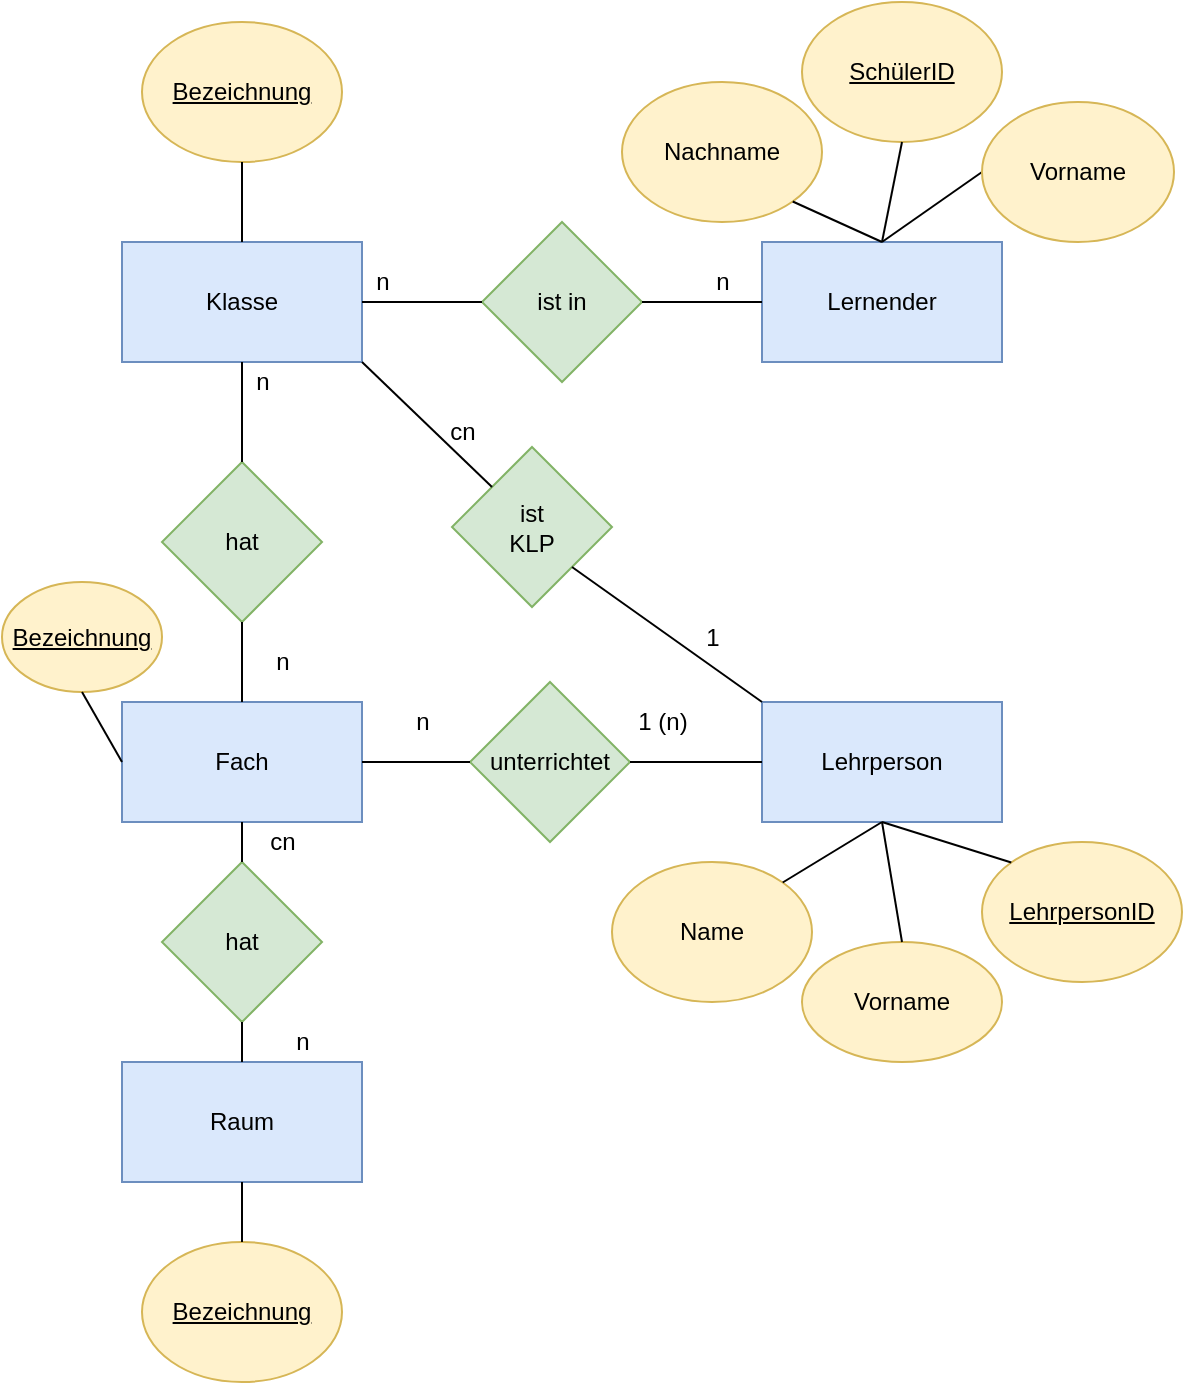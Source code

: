 <mxfile version="20.3.0" type="device"><diagram id="6oX-HaQ5nXCLWIM5dqBb" name="Seite-1"><mxGraphModel dx="1645" dy="1049" grid="1" gridSize="10" guides="1" tooltips="1" connect="1" arrows="1" fold="1" page="1" pageScale="1" pageWidth="827" pageHeight="1169" math="0" shadow="0"><root><mxCell id="0"/><mxCell id="1" parent="0"/><mxCell id="7ZDJA-b6hAAY3uudzEZj-1" value="Lehrperson" style="rounded=0;whiteSpace=wrap;html=1;fillColor=#dae8fc;strokeColor=#6c8ebf;" parent="1" vertex="1"><mxGeometry x="380" y="640" width="120" height="60" as="geometry"/></mxCell><mxCell id="7ZDJA-b6hAAY3uudzEZj-2" value="Klasse" style="rounded=0;whiteSpace=wrap;html=1;fillColor=#dae8fc;strokeColor=#6c8ebf;" parent="1" vertex="1"><mxGeometry x="60" y="410" width="120" height="60" as="geometry"/></mxCell><mxCell id="7ZDJA-b6hAAY3uudzEZj-3" value="Lernender" style="rounded=0;whiteSpace=wrap;html=1;fillColor=#dae8fc;strokeColor=#6c8ebf;" parent="1" vertex="1"><mxGeometry x="380" y="410" width="120" height="60" as="geometry"/></mxCell><mxCell id="7ZDJA-b6hAAY3uudzEZj-4" value="Fach" style="rounded=0;whiteSpace=wrap;html=1;fillColor=#dae8fc;strokeColor=#6c8ebf;" parent="1" vertex="1"><mxGeometry x="60" y="640" width="120" height="60" as="geometry"/></mxCell><mxCell id="7ZDJA-b6hAAY3uudzEZj-5" value="Raum" style="rounded=0;whiteSpace=wrap;html=1;fillColor=#dae8fc;strokeColor=#6c8ebf;" parent="1" vertex="1"><mxGeometry x="60" y="820" width="120" height="60" as="geometry"/></mxCell><mxCell id="7ZDJA-b6hAAY3uudzEZj-6" value="ist in" style="rhombus;whiteSpace=wrap;html=1;fillColor=#d5e8d4;strokeColor=#82b366;" parent="1" vertex="1"><mxGeometry x="240" y="400" width="80" height="80" as="geometry"/></mxCell><mxCell id="7ZDJA-b6hAAY3uudzEZj-7" value="hat" style="rhombus;whiteSpace=wrap;html=1;fillColor=#d5e8d4;strokeColor=#82b366;" parent="1" vertex="1"><mxGeometry x="80" y="720" width="80" height="80" as="geometry"/></mxCell><mxCell id="7ZDJA-b6hAAY3uudzEZj-9" value="hat" style="rhombus;whiteSpace=wrap;html=1;fillColor=#d5e8d4;strokeColor=#82b366;" parent="1" vertex="1"><mxGeometry x="80" y="520" width="80" height="80" as="geometry"/></mxCell><mxCell id="7ZDJA-b6hAAY3uudzEZj-10" value="" style="endArrow=none;html=1;rounded=0;exitX=0.5;exitY=0;exitDx=0;exitDy=0;entryX=0.5;entryY=1;entryDx=0;entryDy=0;" parent="1" source="7ZDJA-b6hAAY3uudzEZj-7" edge="1" target="7ZDJA-b6hAAY3uudzEZj-4"><mxGeometry width="50" height="50" relative="1" as="geometry"><mxPoint x="390" y="490" as="sourcePoint"/><mxPoint x="500" y="440" as="targetPoint"/></mxGeometry></mxCell><mxCell id="7ZDJA-b6hAAY3uudzEZj-11" value="" style="endArrow=none;html=1;rounded=0;exitX=1;exitY=0.5;exitDx=0;exitDy=0;" parent="1" source="7ZDJA-b6hAAY3uudzEZj-6" edge="1"><mxGeometry width="50" height="50" relative="1" as="geometry"><mxPoint x="390" y="490" as="sourcePoint"/><mxPoint x="380" y="440" as="targetPoint"/></mxGeometry></mxCell><mxCell id="7ZDJA-b6hAAY3uudzEZj-14" value="" style="endArrow=none;html=1;rounded=0;entryX=0.5;entryY=1;entryDx=0;entryDy=0;exitX=0.5;exitY=0;exitDx=0;exitDy=0;" parent="1" source="7ZDJA-b6hAAY3uudzEZj-5" target="7ZDJA-b6hAAY3uudzEZj-7" edge="1"><mxGeometry width="50" height="50" relative="1" as="geometry"><mxPoint x="390" y="490" as="sourcePoint"/><mxPoint x="440" y="440" as="targetPoint"/></mxGeometry></mxCell><mxCell id="7ZDJA-b6hAAY3uudzEZj-16" value="" style="endArrow=none;html=1;rounded=0;exitX=1;exitY=0.5;exitDx=0;exitDy=0;entryX=0;entryY=0.5;entryDx=0;entryDy=0;" parent="1" source="7ZDJA-b6hAAY3uudzEZj-2" target="7ZDJA-b6hAAY3uudzEZj-6" edge="1"><mxGeometry width="50" height="50" relative="1" as="geometry"><mxPoint x="390" y="490" as="sourcePoint"/><mxPoint x="440" y="440" as="targetPoint"/></mxGeometry></mxCell><mxCell id="7ZDJA-b6hAAY3uudzEZj-17" value="" style="endArrow=none;html=1;rounded=0;exitX=0.5;exitY=0;exitDx=0;exitDy=0;entryX=0.5;entryY=1;entryDx=0;entryDy=0;" parent="1" source="7ZDJA-b6hAAY3uudzEZj-9" target="7ZDJA-b6hAAY3uudzEZj-2" edge="1"><mxGeometry width="50" height="50" relative="1" as="geometry"><mxPoint x="390" y="490" as="sourcePoint"/><mxPoint x="440" y="440" as="targetPoint"/></mxGeometry></mxCell><mxCell id="7ZDJA-b6hAAY3uudzEZj-18" value="" style="endArrow=none;html=1;rounded=0;exitX=0.5;exitY=0;exitDx=0;exitDy=0;entryX=0.5;entryY=1;entryDx=0;entryDy=0;" parent="1" source="7ZDJA-b6hAAY3uudzEZj-4" target="7ZDJA-b6hAAY3uudzEZj-9" edge="1"><mxGeometry width="50" height="50" relative="1" as="geometry"><mxPoint x="390" y="490" as="sourcePoint"/><mxPoint x="440" y="440" as="targetPoint"/></mxGeometry></mxCell><mxCell id="7APDpJW35r4YruFm2-pz-1" value="&lt;u&gt;LehrpersonID&lt;/u&gt;" style="ellipse;whiteSpace=wrap;html=1;fillColor=#fff2cc;strokeColor=#d6b656;" parent="1" vertex="1"><mxGeometry x="490" y="710" width="100" height="70" as="geometry"/></mxCell><mxCell id="7APDpJW35r4YruFm2-pz-2" value="Name" style="ellipse;whiteSpace=wrap;html=1;fillColor=#fff2cc;strokeColor=#d6b656;" parent="1" vertex="1"><mxGeometry x="305" y="720" width="100" height="70" as="geometry"/></mxCell><mxCell id="7APDpJW35r4YruFm2-pz-4" value="&lt;u&gt;Bezeichnung&lt;br&gt;&lt;/u&gt;" style="ellipse;whiteSpace=wrap;html=1;fillColor=#fff2cc;strokeColor=#d6b656;" parent="1" vertex="1"><mxGeometry x="70" y="300" width="100" height="70" as="geometry"/></mxCell><mxCell id="7APDpJW35r4YruFm2-pz-5" value="&lt;u&gt;Bezeichnung&lt;/u&gt;" style="ellipse;whiteSpace=wrap;html=1;fillColor=#fff2cc;strokeColor=#d6b656;" parent="1" vertex="1"><mxGeometry x="70" y="910" width="100" height="70" as="geometry"/></mxCell><mxCell id="7APDpJW35r4YruFm2-pz-7" value="&lt;u&gt;Bezeichnung&lt;/u&gt;" style="ellipse;whiteSpace=wrap;html=1;fillColor=#fff2cc;strokeColor=#d6b656;" parent="1" vertex="1"><mxGeometry y="580" width="80" height="55" as="geometry"/></mxCell><mxCell id="7APDpJW35r4YruFm2-pz-8" value="Nachname" style="ellipse;whiteSpace=wrap;html=1;fillColor=#fff2cc;strokeColor=#d6b656;" parent="1" vertex="1"><mxGeometry x="310" y="330" width="100" height="70" as="geometry"/></mxCell><mxCell id="7APDpJW35r4YruFm2-pz-10" value="&lt;u&gt;SchülerID&lt;/u&gt;" style="ellipse;whiteSpace=wrap;html=1;fillColor=#fff2cc;strokeColor=#d6b656;" parent="1" vertex="1"><mxGeometry x="400" y="290" width="100" height="70" as="geometry"/></mxCell><mxCell id="7APDpJW35r4YruFm2-pz-11" style="edgeStyle=orthogonalEdgeStyle;rounded=0;orthogonalLoop=1;jettySize=auto;html=1;exitX=0.5;exitY=1;exitDx=0;exitDy=0;" parent="1" source="7APDpJW35r4YruFm2-pz-8" target="7APDpJW35r4YruFm2-pz-8" edge="1"><mxGeometry relative="1" as="geometry"/></mxCell><mxCell id="7APDpJW35r4YruFm2-pz-12" value="" style="endArrow=none;html=1;rounded=0;exitX=0;exitY=0.5;exitDx=0;exitDy=0;entryX=0.5;entryY=1;entryDx=0;entryDy=0;" parent="1" source="7ZDJA-b6hAAY3uudzEZj-4" target="7APDpJW35r4YruFm2-pz-7" edge="1"><mxGeometry width="50" height="50" relative="1" as="geometry"><mxPoint x="390" y="600" as="sourcePoint"/><mxPoint x="40" y="670" as="targetPoint"/></mxGeometry></mxCell><mxCell id="7APDpJW35r4YruFm2-pz-13" value="" style="endArrow=none;html=1;rounded=0;entryX=0.5;entryY=1;entryDx=0;entryDy=0;exitX=0.5;exitY=0;exitDx=0;exitDy=0;" parent="1" source="7APDpJW35r4YruFm2-pz-5" target="7ZDJA-b6hAAY3uudzEZj-5" edge="1"><mxGeometry width="50" height="50" relative="1" as="geometry"><mxPoint x="115" y="910" as="sourcePoint"/><mxPoint x="440" y="550" as="targetPoint"/></mxGeometry></mxCell><mxCell id="7APDpJW35r4YruFm2-pz-14" value="" style="endArrow=none;html=1;rounded=0;entryX=0.5;entryY=1;entryDx=0;entryDy=0;exitX=0.5;exitY=0;exitDx=0;exitDy=0;" parent="1" source="7ZDJA-b6hAAY3uudzEZj-2" target="7APDpJW35r4YruFm2-pz-4" edge="1"><mxGeometry width="50" height="50" relative="1" as="geometry"><mxPoint x="390" y="600" as="sourcePoint"/><mxPoint x="440" y="550" as="targetPoint"/></mxGeometry></mxCell><mxCell id="7APDpJW35r4YruFm2-pz-16" value="" style="endArrow=none;html=1;rounded=0;exitX=1;exitY=0;exitDx=0;exitDy=0;" parent="1" source="7APDpJW35r4YruFm2-pz-2" edge="1"><mxGeometry width="50" height="50" relative="1" as="geometry"><mxPoint x="390" y="600" as="sourcePoint"/><mxPoint x="440" y="700" as="targetPoint"/></mxGeometry></mxCell><mxCell id="7APDpJW35r4YruFm2-pz-17" value="" style="endArrow=none;html=1;rounded=0;exitX=0;exitY=0;exitDx=0;exitDy=0;" parent="1" source="7APDpJW35r4YruFm2-pz-1" edge="1"><mxGeometry width="50" height="50" relative="1" as="geometry"><mxPoint x="390" y="600" as="sourcePoint"/><mxPoint x="440" y="700" as="targetPoint"/></mxGeometry></mxCell><mxCell id="7APDpJW35r4YruFm2-pz-18" value="" style="endArrow=none;html=1;rounded=0;entryX=0.5;entryY=0;entryDx=0;entryDy=0;exitX=0;exitY=0.5;exitDx=0;exitDy=0;" parent="1" source="m5tYMoKkgtNJWjh_2auA-1" target="7ZDJA-b6hAAY3uudzEZj-3" edge="1"><mxGeometry width="50" height="50" relative="1" as="geometry"><mxPoint x="540" y="720" as="sourcePoint"/><mxPoint x="440" y="550" as="targetPoint"/></mxGeometry></mxCell><mxCell id="7APDpJW35r4YruFm2-pz-19" value="" style="endArrow=none;html=1;rounded=0;exitX=0.5;exitY=1;exitDx=0;exitDy=0;entryX=0.5;entryY=0;entryDx=0;entryDy=0;" parent="1" source="7APDpJW35r4YruFm2-pz-10" target="7ZDJA-b6hAAY3uudzEZj-3" edge="1"><mxGeometry width="50" height="50" relative="1" as="geometry"><mxPoint x="390" y="600" as="sourcePoint"/><mxPoint x="440" y="550" as="targetPoint"/></mxGeometry></mxCell><mxCell id="7APDpJW35r4YruFm2-pz-20" value="" style="endArrow=none;html=1;rounded=0;entryX=0.5;entryY=0;entryDx=0;entryDy=0;exitX=1;exitY=1;exitDx=0;exitDy=0;" parent="1" source="7APDpJW35r4YruFm2-pz-8" target="7ZDJA-b6hAAY3uudzEZj-3" edge="1"><mxGeometry width="50" height="50" relative="1" as="geometry"><mxPoint x="390" y="600" as="sourcePoint"/><mxPoint x="440" y="550" as="targetPoint"/></mxGeometry></mxCell><mxCell id="7APDpJW35r4YruFm2-pz-23" value="n" style="text;html=1;align=center;verticalAlign=middle;resizable=0;points=[];autosize=1;strokeColor=none;fillColor=none;" parent="1" vertex="1"><mxGeometry x="115" y="465" width="30" height="30" as="geometry"/></mxCell><mxCell id="7APDpJW35r4YruFm2-pz-24" value="n" style="text;html=1;align=center;verticalAlign=middle;resizable=0;points=[];autosize=1;strokeColor=none;fillColor=none;" parent="1" vertex="1"><mxGeometry x="125" y="605" width="30" height="30" as="geometry"/></mxCell><mxCell id="7APDpJW35r4YruFm2-pz-29" value="n" style="text;html=1;align=center;verticalAlign=middle;resizable=0;points=[];autosize=1;strokeColor=none;fillColor=none;" parent="1" vertex="1"><mxGeometry x="175" y="415" width="30" height="30" as="geometry"/></mxCell><mxCell id="7APDpJW35r4YruFm2-pz-30" value="n" style="text;html=1;align=center;verticalAlign=middle;resizable=0;points=[];autosize=1;strokeColor=none;fillColor=none;" parent="1" vertex="1"><mxGeometry x="345" y="415" width="30" height="30" as="geometry"/></mxCell><mxCell id="m5tYMoKkgtNJWjh_2auA-1" value="Vorname" style="ellipse;whiteSpace=wrap;html=1;fillColor=#fff2cc;strokeColor=#d6b656;" vertex="1" parent="1"><mxGeometry x="490" y="340" width="96" height="70" as="geometry"/></mxCell><mxCell id="m5tYMoKkgtNJWjh_2auA-2" value="Vorname" style="ellipse;whiteSpace=wrap;html=1;fillColor=#fff2cc;strokeColor=#d6b656;" vertex="1" parent="1"><mxGeometry x="400" y="760" width="100" height="60" as="geometry"/></mxCell><mxCell id="m5tYMoKkgtNJWjh_2auA-3" value="" style="endArrow=none;html=1;rounded=0;entryX=0.5;entryY=0;entryDx=0;entryDy=0;exitX=0.5;exitY=1;exitDx=0;exitDy=0;" edge="1" parent="1" source="7ZDJA-b6hAAY3uudzEZj-1" target="m5tYMoKkgtNJWjh_2auA-2"><mxGeometry width="50" height="50" relative="1" as="geometry"><mxPoint x="440" y="410" as="sourcePoint"/><mxPoint x="440" y="440" as="targetPoint"/></mxGeometry></mxCell><mxCell id="m5tYMoKkgtNJWjh_2auA-6" value="cn" style="text;html=1;align=center;verticalAlign=middle;resizable=0;points=[];autosize=1;strokeColor=none;fillColor=none;" vertex="1" parent="1"><mxGeometry x="120" y="695" width="40" height="30" as="geometry"/></mxCell><mxCell id="m5tYMoKkgtNJWjh_2auA-7" value="n" style="text;html=1;align=center;verticalAlign=middle;resizable=0;points=[];autosize=1;strokeColor=none;fillColor=none;" vertex="1" parent="1"><mxGeometry x="135" y="795" width="30" height="30" as="geometry"/></mxCell><mxCell id="m5tYMoKkgtNJWjh_2auA-10" value="unterrichtet" style="rhombus;whiteSpace=wrap;html=1;fillColor=#d5e8d4;strokeColor=#82b366;" vertex="1" parent="1"><mxGeometry x="234" y="630" width="80" height="80" as="geometry"/></mxCell><mxCell id="m5tYMoKkgtNJWjh_2auA-11" value="" style="endArrow=none;html=1;rounded=0;exitX=1;exitY=0.5;exitDx=0;exitDy=0;entryX=0;entryY=0.5;entryDx=0;entryDy=0;" edge="1" parent="1" source="m5tYMoKkgtNJWjh_2auA-10" target="7ZDJA-b6hAAY3uudzEZj-1"><mxGeometry width="50" height="50" relative="1" as="geometry"><mxPoint x="390" y="620" as="sourcePoint"/><mxPoint x="440" y="570" as="targetPoint"/></mxGeometry></mxCell><mxCell id="m5tYMoKkgtNJWjh_2auA-12" value="" style="endArrow=none;html=1;rounded=0;exitX=1;exitY=0.5;exitDx=0;exitDy=0;entryX=0;entryY=0.5;entryDx=0;entryDy=0;" edge="1" parent="1" source="7ZDJA-b6hAAY3uudzEZj-4" target="m5tYMoKkgtNJWjh_2auA-10"><mxGeometry width="50" height="50" relative="1" as="geometry"><mxPoint x="390" y="620" as="sourcePoint"/><mxPoint x="440" y="570" as="targetPoint"/></mxGeometry></mxCell><mxCell id="m5tYMoKkgtNJWjh_2auA-13" value="1 (n)" style="text;html=1;align=center;verticalAlign=middle;resizable=0;points=[];autosize=1;strokeColor=none;fillColor=none;" vertex="1" parent="1"><mxGeometry x="305" y="635" width="50" height="30" as="geometry"/></mxCell><mxCell id="m5tYMoKkgtNJWjh_2auA-14" value="n" style="text;html=1;align=center;verticalAlign=middle;resizable=0;points=[];autosize=1;strokeColor=none;fillColor=none;" vertex="1" parent="1"><mxGeometry x="195" y="635" width="30" height="30" as="geometry"/></mxCell><mxCell id="m5tYMoKkgtNJWjh_2auA-15" value="ist&lt;br&gt;KLP" style="rhombus;whiteSpace=wrap;html=1;fillColor=#d5e8d4;strokeColor=#82b366;" vertex="1" parent="1"><mxGeometry x="225" y="512.5" width="80" height="80" as="geometry"/></mxCell><mxCell id="m5tYMoKkgtNJWjh_2auA-17" value="" style="endArrow=none;html=1;rounded=0;exitX=1;exitY=1;exitDx=0;exitDy=0;entryX=0;entryY=0;entryDx=0;entryDy=0;" edge="1" parent="1" source="m5tYMoKkgtNJWjh_2auA-15" target="7ZDJA-b6hAAY3uudzEZj-1"><mxGeometry width="50" height="50" relative="1" as="geometry"><mxPoint x="380" y="640" as="sourcePoint"/><mxPoint x="430" y="590" as="targetPoint"/></mxGeometry></mxCell><mxCell id="m5tYMoKkgtNJWjh_2auA-18" value="" style="endArrow=none;html=1;rounded=0;entryX=1;entryY=1;entryDx=0;entryDy=0;exitX=0;exitY=0;exitDx=0;exitDy=0;" edge="1" parent="1" source="m5tYMoKkgtNJWjh_2auA-15" target="7ZDJA-b6hAAY3uudzEZj-2"><mxGeometry width="50" height="50" relative="1" as="geometry"><mxPoint x="380" y="640" as="sourcePoint"/><mxPoint x="430" y="590" as="targetPoint"/></mxGeometry></mxCell><mxCell id="m5tYMoKkgtNJWjh_2auA-19" value="cn" style="text;html=1;align=center;verticalAlign=middle;resizable=0;points=[];autosize=1;strokeColor=none;fillColor=none;" vertex="1" parent="1"><mxGeometry x="210" y="490" width="40" height="30" as="geometry"/></mxCell><mxCell id="m5tYMoKkgtNJWjh_2auA-20" value="1" style="text;html=1;align=center;verticalAlign=middle;resizable=0;points=[];autosize=1;strokeColor=none;fillColor=none;" vertex="1" parent="1"><mxGeometry x="340" y="592.5" width="30" height="30" as="geometry"/></mxCell></root></mxGraphModel></diagram></mxfile>